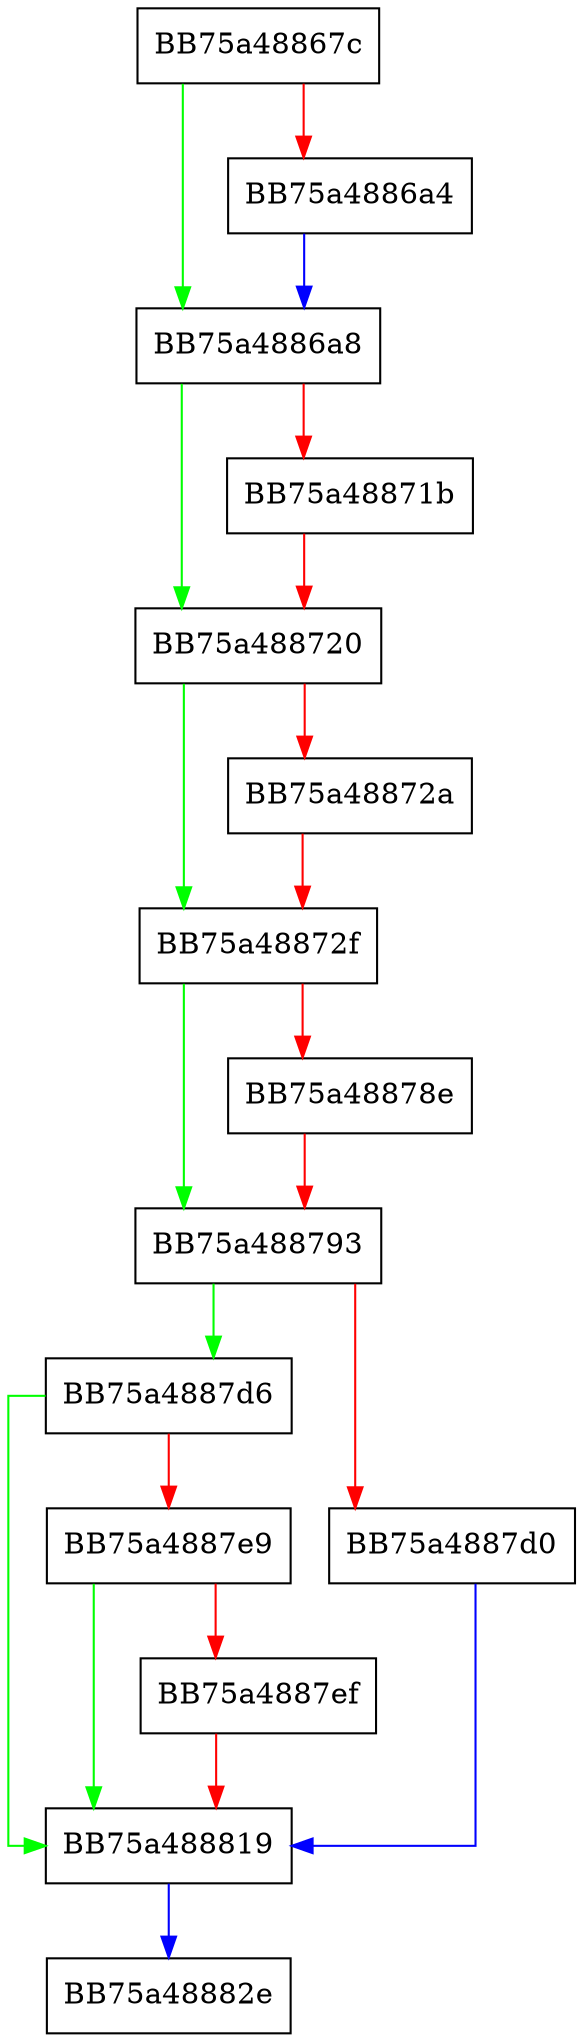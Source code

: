 digraph PeMemory {
  node [shape="box"];
  graph [splines=ortho];
  BB75a48867c -> BB75a4886a8 [color="green"];
  BB75a48867c -> BB75a4886a4 [color="red"];
  BB75a4886a4 -> BB75a4886a8 [color="blue"];
  BB75a4886a8 -> BB75a488720 [color="green"];
  BB75a4886a8 -> BB75a48871b [color="red"];
  BB75a48871b -> BB75a488720 [color="red"];
  BB75a488720 -> BB75a48872f [color="green"];
  BB75a488720 -> BB75a48872a [color="red"];
  BB75a48872a -> BB75a48872f [color="red"];
  BB75a48872f -> BB75a488793 [color="green"];
  BB75a48872f -> BB75a48878e [color="red"];
  BB75a48878e -> BB75a488793 [color="red"];
  BB75a488793 -> BB75a4887d6 [color="green"];
  BB75a488793 -> BB75a4887d0 [color="red"];
  BB75a4887d0 -> BB75a488819 [color="blue"];
  BB75a4887d6 -> BB75a488819 [color="green"];
  BB75a4887d6 -> BB75a4887e9 [color="red"];
  BB75a4887e9 -> BB75a488819 [color="green"];
  BB75a4887e9 -> BB75a4887ef [color="red"];
  BB75a4887ef -> BB75a488819 [color="red"];
  BB75a488819 -> BB75a48882e [color="blue"];
}